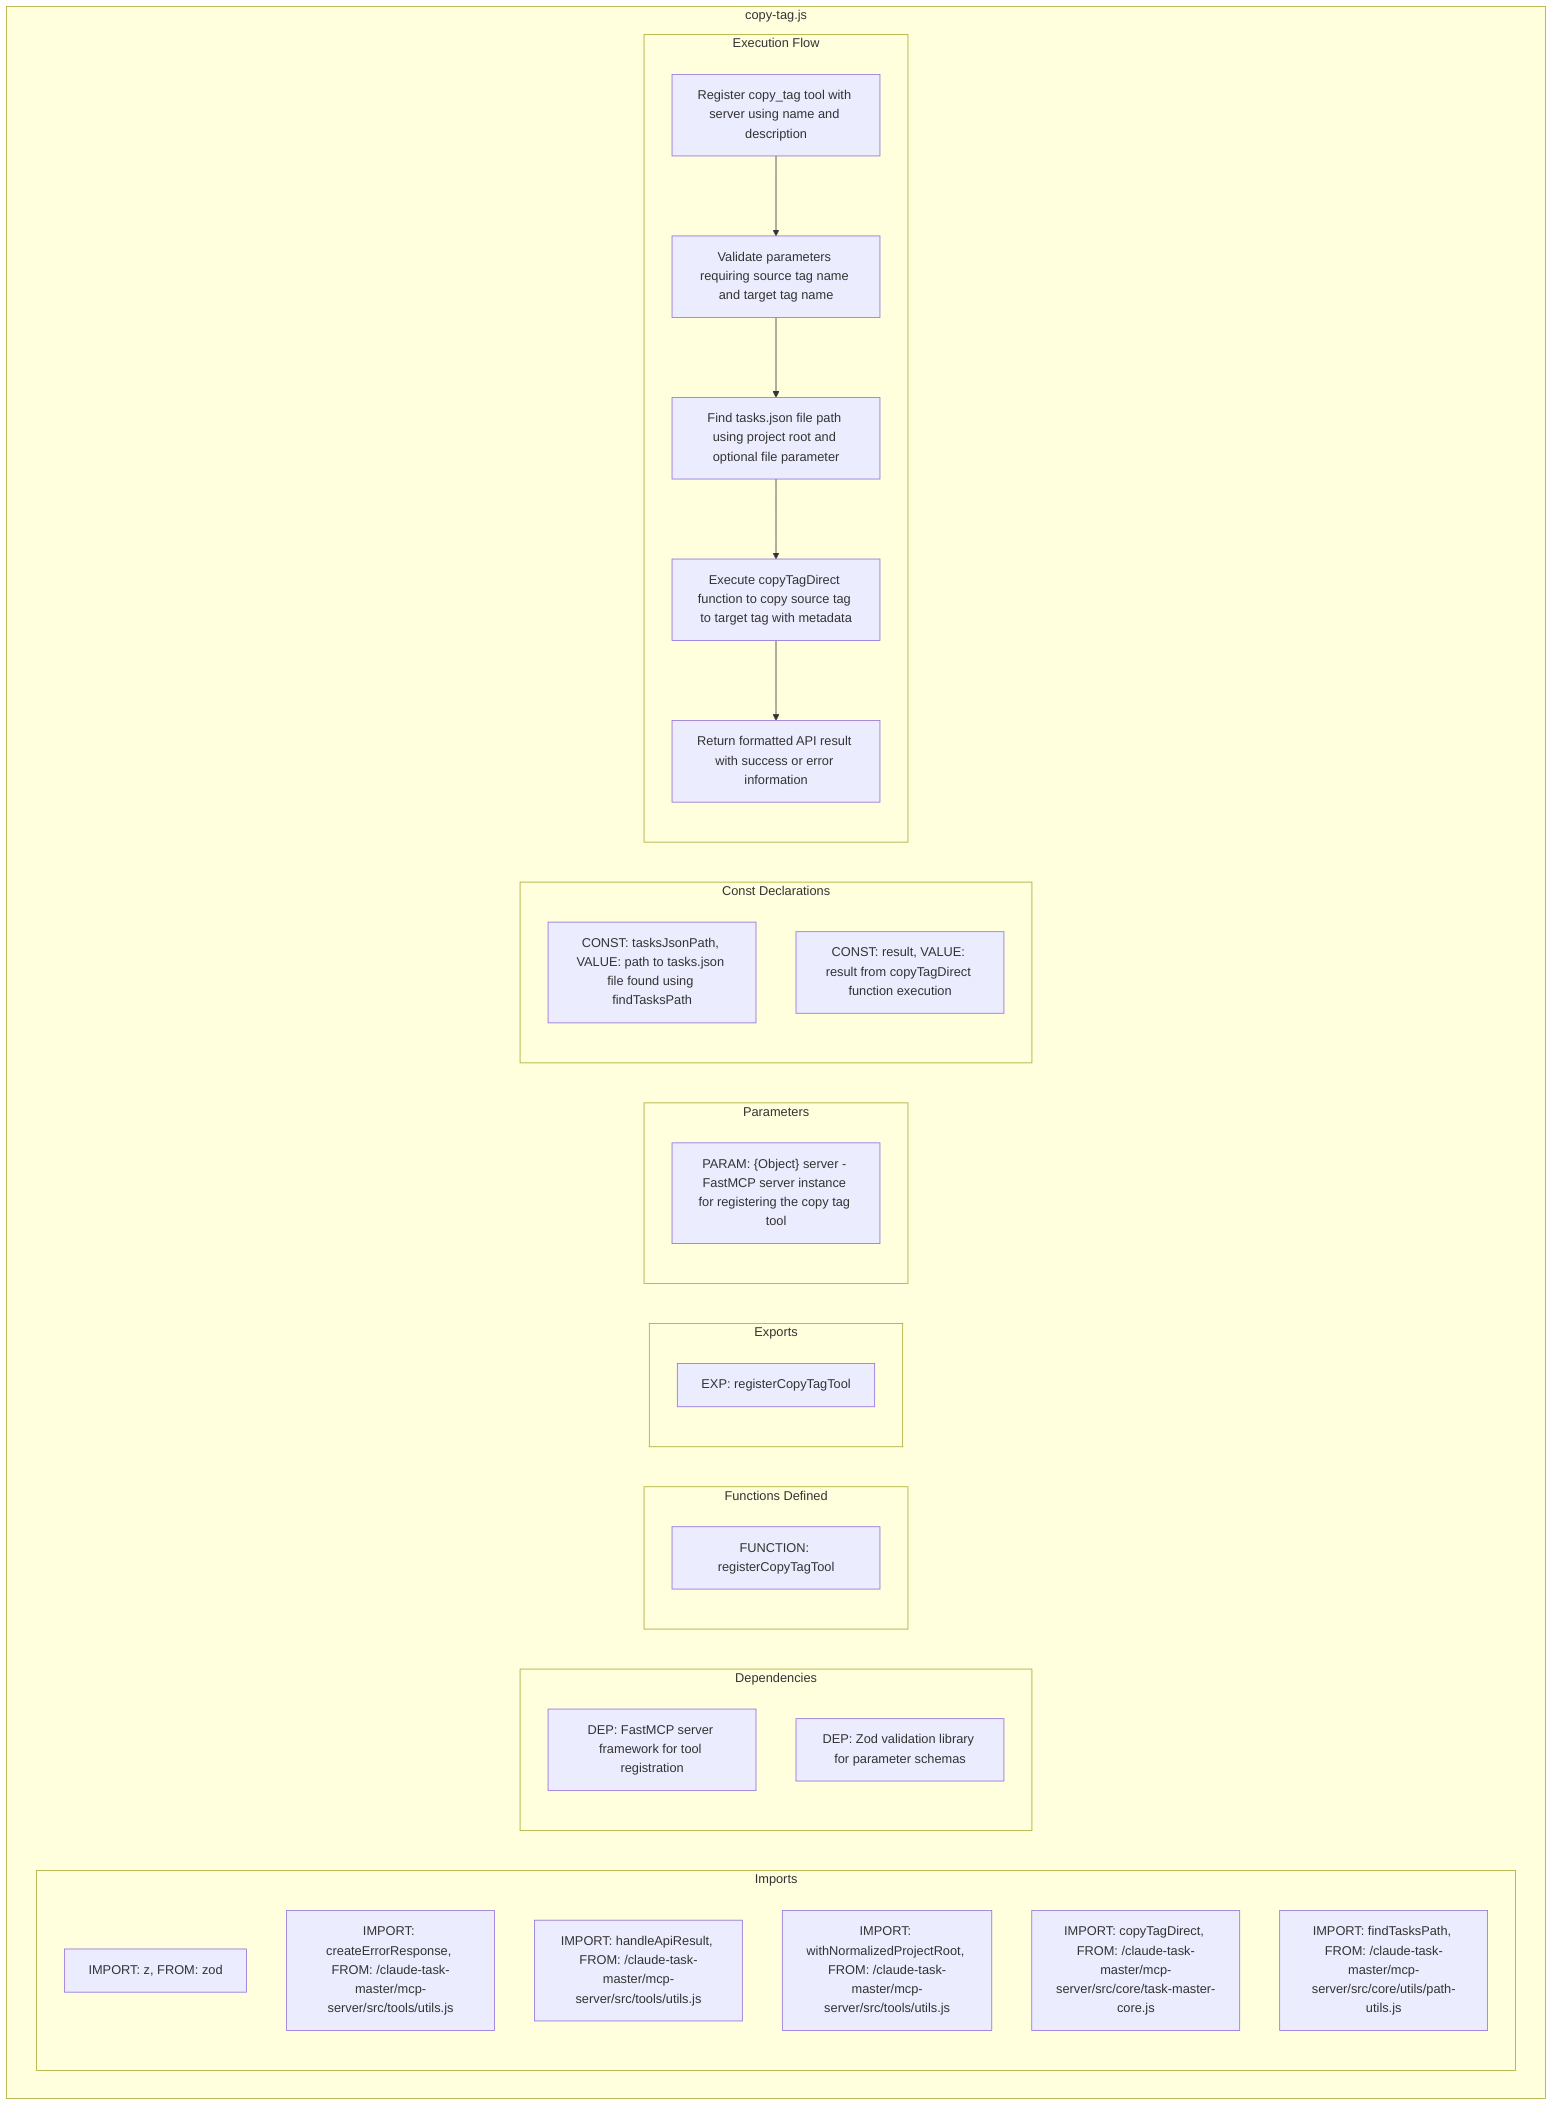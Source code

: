 flowchart TB
    subgraph Imports["Imports"]
        I1["IMPORT: z, FROM: zod"]
        I2["IMPORT: createErrorResponse, FROM: /claude-task-master/mcp-server/src/tools/utils.js"]
        I3["IMPORT: handleApiResult, FROM: /claude-task-master/mcp-server/src/tools/utils.js"]
        I4["IMPORT: withNormalizedProjectRoot, FROM: /claude-task-master/mcp-server/src/tools/utils.js"]
        I5["IMPORT: copyTagDirect, FROM: /claude-task-master/mcp-server/src/core/task-master-core.js"]
        I6["IMPORT: findTasksPath, FROM: /claude-task-master/mcp-server/src/core/utils/path-utils.js"]
    end
    
    subgraph Dependencies["Dependencies"]
        D1["DEP: FastMCP server framework for tool registration"]
        D2["DEP: Zod validation library for parameter schemas"]
    end
    
    subgraph FunctionsDefined["Functions Defined"]
        FU1["FUNCTION: registerCopyTagTool"]
    end
    
    subgraph Exports["Exports"]
        E1["EXP: registerCopyTagTool"]
    end
    
    subgraph Parameters["Parameters"]
        P1["PARAM: {Object} server - FastMCP server instance for registering the copy tag tool"]
    end
    
    subgraph Constants["Const Declarations"]
        C1["CONST: tasksJsonPath, VALUE: path to tasks.json file found using findTasksPath"]
        C2["CONST: result, VALUE: result from copyTagDirect function execution"]
    end
    
    subgraph ExecutionFlow["Execution Flow"]
        FL1["Register copy_tag tool with server using name and description"]
        FL2["Validate parameters requiring source tag name and target tag name"]
        FL3["Find tasks.json file path using project root and optional file parameter"]
        FL4["Execute copyTagDirect function to copy source tag to target tag with metadata"]
        FL5["Return formatted API result with success or error information"]
    end
    
    subgraph copyTag["copy-tag.js"]
        Imports
        Dependencies
        FunctionsDefined
        Exports
        Parameters
        Constants
        ExecutionFlow
    end
    
    FL1 --> FL2
    FL2 --> FL3
    FL3 --> FL4
    FL4 --> FL5